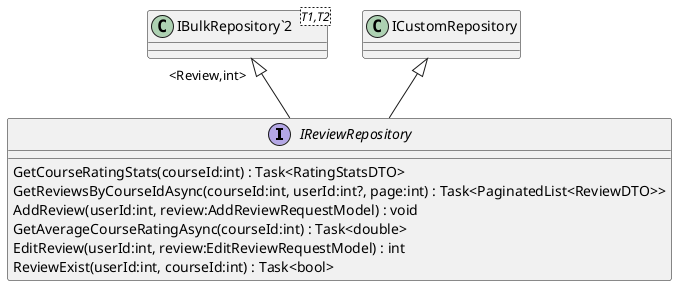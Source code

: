 @startuml
interface IReviewRepository {
    GetCourseRatingStats(courseId:int) : Task<RatingStatsDTO>
    GetReviewsByCourseIdAsync(courseId:int, userId:int?, page:int) : Task<PaginatedList<ReviewDTO>>
    AddReview(userId:int, review:AddReviewRequestModel) : void
    GetAverageCourseRatingAsync(courseId:int) : Task<double>
    EditReview(userId:int, review:EditReviewRequestModel) : int
    ReviewExist(userId:int, courseId:int) : Task<bool>
}
class "IBulkRepository`2"<T1,T2> {
}
"IBulkRepository`2" "<Review,int>" <|-- IReviewRepository
ICustomRepository <|-- IReviewRepository
@enduml
